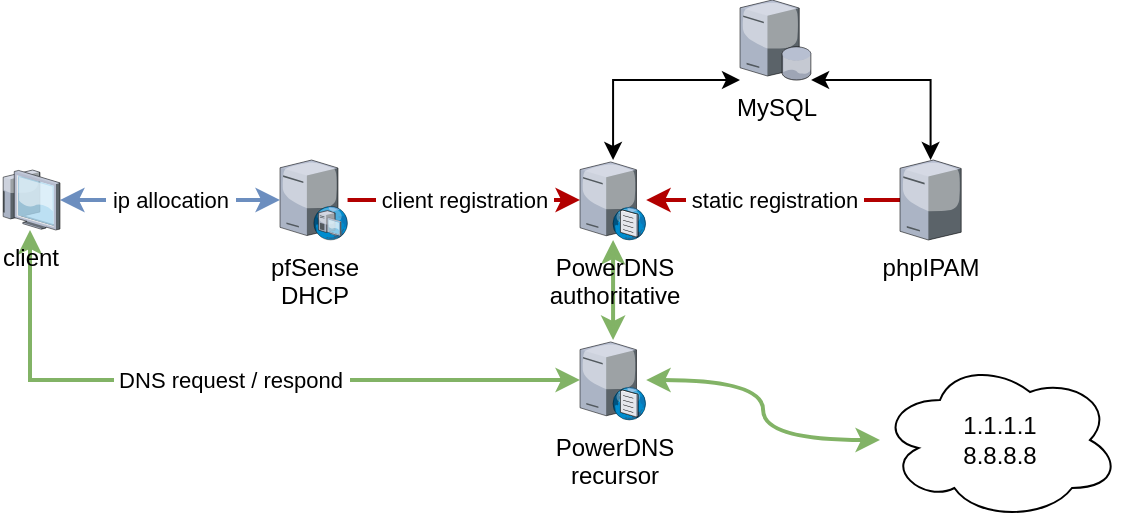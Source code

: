 <mxfile version="20.8.3" type="github">
  <diagram id="bqsTMmaJHcbLhPMaDeDk" name="Strona-1">
    <mxGraphModel dx="989" dy="636" grid="1" gridSize="10" guides="1" tooltips="1" connect="1" arrows="1" fold="1" page="1" pageScale="1" pageWidth="827" pageHeight="1169" math="0" shadow="0">
      <root>
        <mxCell id="0" />
        <mxCell id="1" parent="0" />
        <mxCell id="t2JApc_YLnskTHZPWgqo-6" style="edgeStyle=orthogonalEdgeStyle;rounded=0;orthogonalLoop=1;jettySize=auto;html=1;startArrow=classic;startFill=1;fillColor=#d5e8d4;strokeColor=#82b366;strokeWidth=2;" parent="1" source="t2JApc_YLnskTHZPWgqo-1" target="t2JApc_YLnskTHZPWgqo-2" edge="1">
          <mxGeometry relative="1" as="geometry" />
        </mxCell>
        <mxCell id="mwZH9PkfIwkJj4I-5qgm-5" style="edgeStyle=elbowEdgeStyle;rounded=0;orthogonalLoop=1;jettySize=auto;html=1;strokeWidth=1;startArrow=classic;startFill=1;elbow=vertical;" edge="1" parent="1" source="t2JApc_YLnskTHZPWgqo-1" target="mwZH9PkfIwkJj4I-5qgm-4">
          <mxGeometry relative="1" as="geometry">
            <mxPoint x="376.54" y="290.0" as="targetPoint" />
            <Array as="points">
              <mxPoint x="420" y="300" />
            </Array>
          </mxGeometry>
        </mxCell>
        <mxCell id="t2JApc_YLnskTHZPWgqo-1" value="PowerDNS&lt;br&gt;authoritative" style="verticalLabelPosition=bottom;sketch=0;aspect=fixed;html=1;verticalAlign=top;strokeColor=none;align=center;outlineConnect=0;shape=mxgraph.citrix.dns_server;" parent="1" vertex="1">
          <mxGeometry x="360" y="340" width="33.08" height="40" as="geometry" />
        </mxCell>
        <mxCell id="mwZH9PkfIwkJj4I-5qgm-2" style="edgeStyle=orthogonalEdgeStyle;rounded=0;orthogonalLoop=1;jettySize=auto;html=1;curved=1;fillColor=#d5e8d4;strokeColor=#82b366;strokeWidth=2;startArrow=classic;startFill=1;" edge="1" parent="1" source="t2JApc_YLnskTHZPWgqo-2" target="mwZH9PkfIwkJj4I-5qgm-1">
          <mxGeometry relative="1" as="geometry" />
        </mxCell>
        <mxCell id="t2JApc_YLnskTHZPWgqo-2" value="PowerDNS&lt;br&gt;recursor" style="verticalLabelPosition=bottom;sketch=0;aspect=fixed;html=1;verticalAlign=top;strokeColor=none;align=center;outlineConnect=0;shape=mxgraph.citrix.dns_server;" parent="1" vertex="1">
          <mxGeometry x="360" y="430" width="33.08" height="40" as="geometry" />
        </mxCell>
        <mxCell id="t2JApc_YLnskTHZPWgqo-7" value="&amp;nbsp;client registration&amp;nbsp;" style="edgeStyle=orthogonalEdgeStyle;rounded=0;orthogonalLoop=1;jettySize=auto;html=1;fillColor=#e51400;strokeColor=#B20000;strokeWidth=2;" parent="1" source="t2JApc_YLnskTHZPWgqo-3" target="t2JApc_YLnskTHZPWgqo-1" edge="1">
          <mxGeometry relative="1" as="geometry" />
        </mxCell>
        <mxCell id="t2JApc_YLnskTHZPWgqo-3" value="pfSense&lt;br&gt;DHCP" style="verticalLabelPosition=bottom;sketch=0;aspect=fixed;html=1;verticalAlign=top;strokeColor=none;align=center;outlineConnect=0;shape=mxgraph.citrix.dhcp_server;" parent="1" vertex="1">
          <mxGeometry x="210" y="340" width="33.78" height="40" as="geometry" />
        </mxCell>
        <mxCell id="t2JApc_YLnskTHZPWgqo-5" value="&amp;nbsp;static registration&amp;nbsp;" style="edgeStyle=orthogonalEdgeStyle;rounded=0;orthogonalLoop=1;jettySize=auto;html=1;fillColor=#e51400;strokeColor=#B20000;strokeWidth=2;" parent="1" source="t2JApc_YLnskTHZPWgqo-4" target="t2JApc_YLnskTHZPWgqo-1" edge="1">
          <mxGeometry relative="1" as="geometry" />
        </mxCell>
        <mxCell id="mwZH9PkfIwkJj4I-5qgm-6" style="edgeStyle=elbowEdgeStyle;rounded=0;orthogonalLoop=1;jettySize=auto;html=1;strokeWidth=1;startArrow=classic;startFill=1;elbow=vertical;" edge="1" parent="1" source="t2JApc_YLnskTHZPWgqo-4" target="mwZH9PkfIwkJj4I-5qgm-4">
          <mxGeometry relative="1" as="geometry">
            <Array as="points">
              <mxPoint x="500" y="300" />
            </Array>
          </mxGeometry>
        </mxCell>
        <mxCell id="t2JApc_YLnskTHZPWgqo-4" value="phpIPAM" style="verticalLabelPosition=bottom;sketch=0;aspect=fixed;html=1;verticalAlign=top;strokeColor=none;align=center;outlineConnect=0;shape=mxgraph.citrix.tower_server;" parent="1" vertex="1">
          <mxGeometry x="520" y="340" width="30.59" height="40" as="geometry" />
        </mxCell>
        <mxCell id="t2JApc_YLnskTHZPWgqo-18" value="&amp;nbsp;ip allocation&amp;nbsp;" style="edgeStyle=orthogonalEdgeStyle;rounded=0;orthogonalLoop=1;jettySize=auto;html=1;startArrow=classic;startFill=1;fillColor=#dae8fc;strokeColor=#6c8ebf;strokeWidth=2;" parent="1" source="t2JApc_YLnskTHZPWgqo-17" target="t2JApc_YLnskTHZPWgqo-3" edge="1">
          <mxGeometry relative="1" as="geometry" />
        </mxCell>
        <mxCell id="t2JApc_YLnskTHZPWgqo-19" value="&amp;nbsp;DNS request / respond&amp;nbsp;" style="edgeStyle=elbowEdgeStyle;rounded=0;orthogonalLoop=1;jettySize=auto;html=1;startArrow=classic;startFill=1;fillColor=#d5e8d4;strokeColor=#82b366;strokeWidth=2;elbow=vertical;" parent="1" source="t2JApc_YLnskTHZPWgqo-17" target="t2JApc_YLnskTHZPWgqo-2" edge="1">
          <mxGeometry relative="1" as="geometry">
            <mxPoint x="410" y="410" as="targetPoint" />
            <Array as="points">
              <mxPoint x="230" y="450" />
            </Array>
          </mxGeometry>
        </mxCell>
        <mxCell id="t2JApc_YLnskTHZPWgqo-17" value="client" style="verticalLabelPosition=bottom;sketch=0;aspect=fixed;html=1;verticalAlign=top;strokeColor=none;align=center;outlineConnect=0;shape=mxgraph.citrix.thin_client;" parent="1" vertex="1">
          <mxGeometry x="70" y="345" width="30" height="30" as="geometry" />
        </mxCell>
        <mxCell id="mwZH9PkfIwkJj4I-5qgm-1" value="1.1.1.1&lt;br&gt;8.8.8.8" style="ellipse;shape=cloud;whiteSpace=wrap;html=1;" vertex="1" parent="1">
          <mxGeometry x="510" y="440" width="120" height="80" as="geometry" />
        </mxCell>
        <mxCell id="mwZH9PkfIwkJj4I-5qgm-4" value="MySQL" style="verticalLabelPosition=bottom;sketch=0;aspect=fixed;html=1;verticalAlign=top;strokeColor=none;align=center;outlineConnect=0;shape=mxgraph.citrix.database_server;" vertex="1" parent="1">
          <mxGeometry x="440" y="260" width="35.56" height="40" as="geometry" />
        </mxCell>
      </root>
    </mxGraphModel>
  </diagram>
</mxfile>
